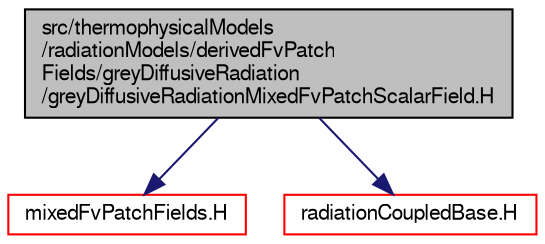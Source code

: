 digraph "src/thermophysicalModels/radiationModels/derivedFvPatchFields/greyDiffusiveRadiation/greyDiffusiveRadiationMixedFvPatchScalarField.H"
{
  bgcolor="transparent";
  edge [fontname="FreeSans",fontsize="10",labelfontname="FreeSans",labelfontsize="10"];
  node [fontname="FreeSans",fontsize="10",shape=record];
  Node0 [label="src/thermophysicalModels\l/radiationModels/derivedFvPatch\lFields/greyDiffusiveRadiation\l/greyDiffusiveRadiationMixedFvPatchScalarField.H",height=0.2,width=0.4,color="black", fillcolor="grey75", style="filled", fontcolor="black"];
  Node0 -> Node1 [color="midnightblue",fontsize="10",style="solid",fontname="FreeSans"];
  Node1 [label="mixedFvPatchFields.H",height=0.2,width=0.4,color="red",URL="$a01499.html"];
  Node0 -> Node189 [color="midnightblue",fontsize="10",style="solid",fontname="FreeSans"];
  Node189 [label="radiationCoupledBase.H",height=0.2,width=0.4,color="red",URL="$a15941.html"];
}

